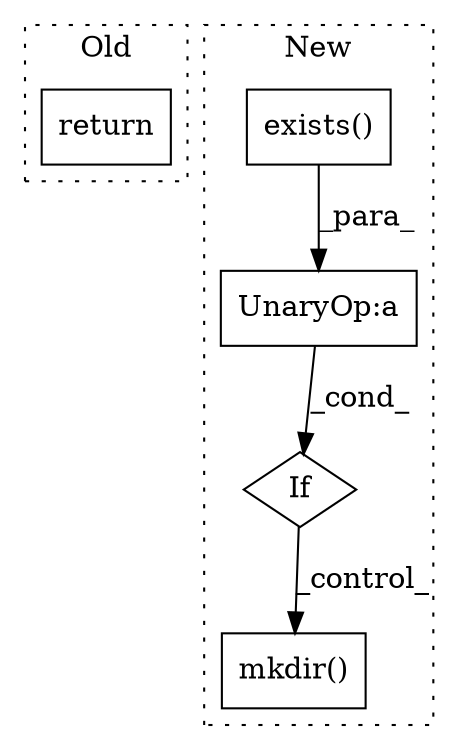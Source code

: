 digraph G {
subgraph cluster0 {
1 [label="return" a="93" s="2618" l="7" shape="box"];
label = "Old";
style="dotted";
}
subgraph cluster1 {
2 [label="mkdir()" a="75" s="3624" l="44" shape="box"];
3 [label="If" a="96" s="3581" l="3" shape="diamond"];
4 [label="UnaryOp:a" a="61" s="3584" l="22" shape="box"];
5 [label="exists()" a="75" s="3588" l="18" shape="box"];
label = "New";
style="dotted";
}
3 -> 2 [label="_control_"];
4 -> 3 [label="_cond_"];
5 -> 4 [label="_para_"];
}